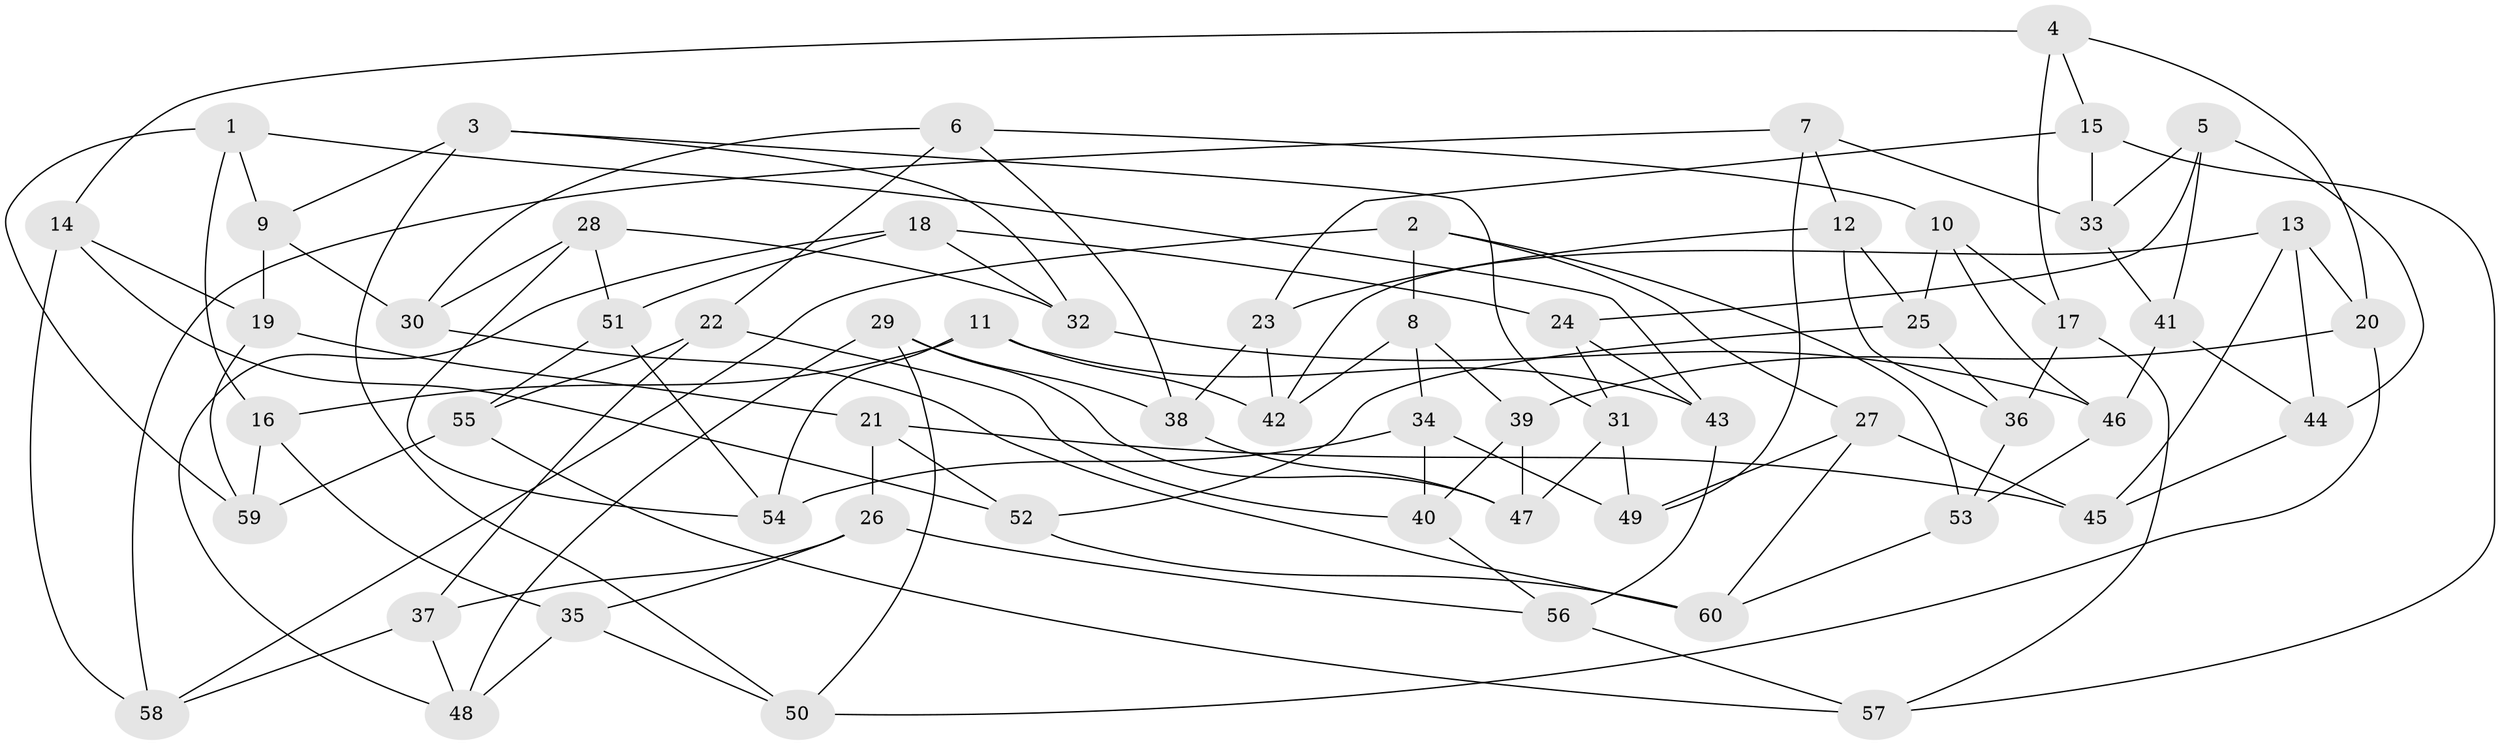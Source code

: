 // coarse degree distribution, {4: 0.40540540540540543, 6: 0.2972972972972973, 5: 0.16216216216216217, 3: 0.10810810810810811, 2: 0.02702702702702703}
// Generated by graph-tools (version 1.1) at 2025/38/03/04/25 23:38:07]
// undirected, 60 vertices, 120 edges
graph export_dot {
  node [color=gray90,style=filled];
  1;
  2;
  3;
  4;
  5;
  6;
  7;
  8;
  9;
  10;
  11;
  12;
  13;
  14;
  15;
  16;
  17;
  18;
  19;
  20;
  21;
  22;
  23;
  24;
  25;
  26;
  27;
  28;
  29;
  30;
  31;
  32;
  33;
  34;
  35;
  36;
  37;
  38;
  39;
  40;
  41;
  42;
  43;
  44;
  45;
  46;
  47;
  48;
  49;
  50;
  51;
  52;
  53;
  54;
  55;
  56;
  57;
  58;
  59;
  60;
  1 -- 59;
  1 -- 43;
  1 -- 9;
  1 -- 16;
  2 -- 27;
  2 -- 8;
  2 -- 53;
  2 -- 58;
  3 -- 50;
  3 -- 31;
  3 -- 9;
  3 -- 32;
  4 -- 20;
  4 -- 17;
  4 -- 15;
  4 -- 14;
  5 -- 44;
  5 -- 33;
  5 -- 24;
  5 -- 41;
  6 -- 38;
  6 -- 10;
  6 -- 30;
  6 -- 22;
  7 -- 12;
  7 -- 49;
  7 -- 33;
  7 -- 58;
  8 -- 34;
  8 -- 39;
  8 -- 42;
  9 -- 30;
  9 -- 19;
  10 -- 17;
  10 -- 46;
  10 -- 25;
  11 -- 16;
  11 -- 43;
  11 -- 54;
  11 -- 42;
  12 -- 36;
  12 -- 23;
  12 -- 25;
  13 -- 45;
  13 -- 20;
  13 -- 44;
  13 -- 42;
  14 -- 58;
  14 -- 52;
  14 -- 19;
  15 -- 33;
  15 -- 23;
  15 -- 57;
  16 -- 35;
  16 -- 59;
  17 -- 36;
  17 -- 57;
  18 -- 32;
  18 -- 48;
  18 -- 24;
  18 -- 51;
  19 -- 21;
  19 -- 59;
  20 -- 50;
  20 -- 39;
  21 -- 26;
  21 -- 45;
  21 -- 52;
  22 -- 37;
  22 -- 55;
  22 -- 40;
  23 -- 38;
  23 -- 42;
  24 -- 31;
  24 -- 43;
  25 -- 52;
  25 -- 36;
  26 -- 35;
  26 -- 56;
  26 -- 37;
  27 -- 49;
  27 -- 45;
  27 -- 60;
  28 -- 30;
  28 -- 51;
  28 -- 54;
  28 -- 32;
  29 -- 38;
  29 -- 48;
  29 -- 47;
  29 -- 50;
  30 -- 60;
  31 -- 49;
  31 -- 47;
  32 -- 46;
  33 -- 41;
  34 -- 40;
  34 -- 49;
  34 -- 54;
  35 -- 48;
  35 -- 50;
  36 -- 53;
  37 -- 48;
  37 -- 58;
  38 -- 47;
  39 -- 40;
  39 -- 47;
  40 -- 56;
  41 -- 44;
  41 -- 46;
  43 -- 56;
  44 -- 45;
  46 -- 53;
  51 -- 54;
  51 -- 55;
  52 -- 60;
  53 -- 60;
  55 -- 57;
  55 -- 59;
  56 -- 57;
}
